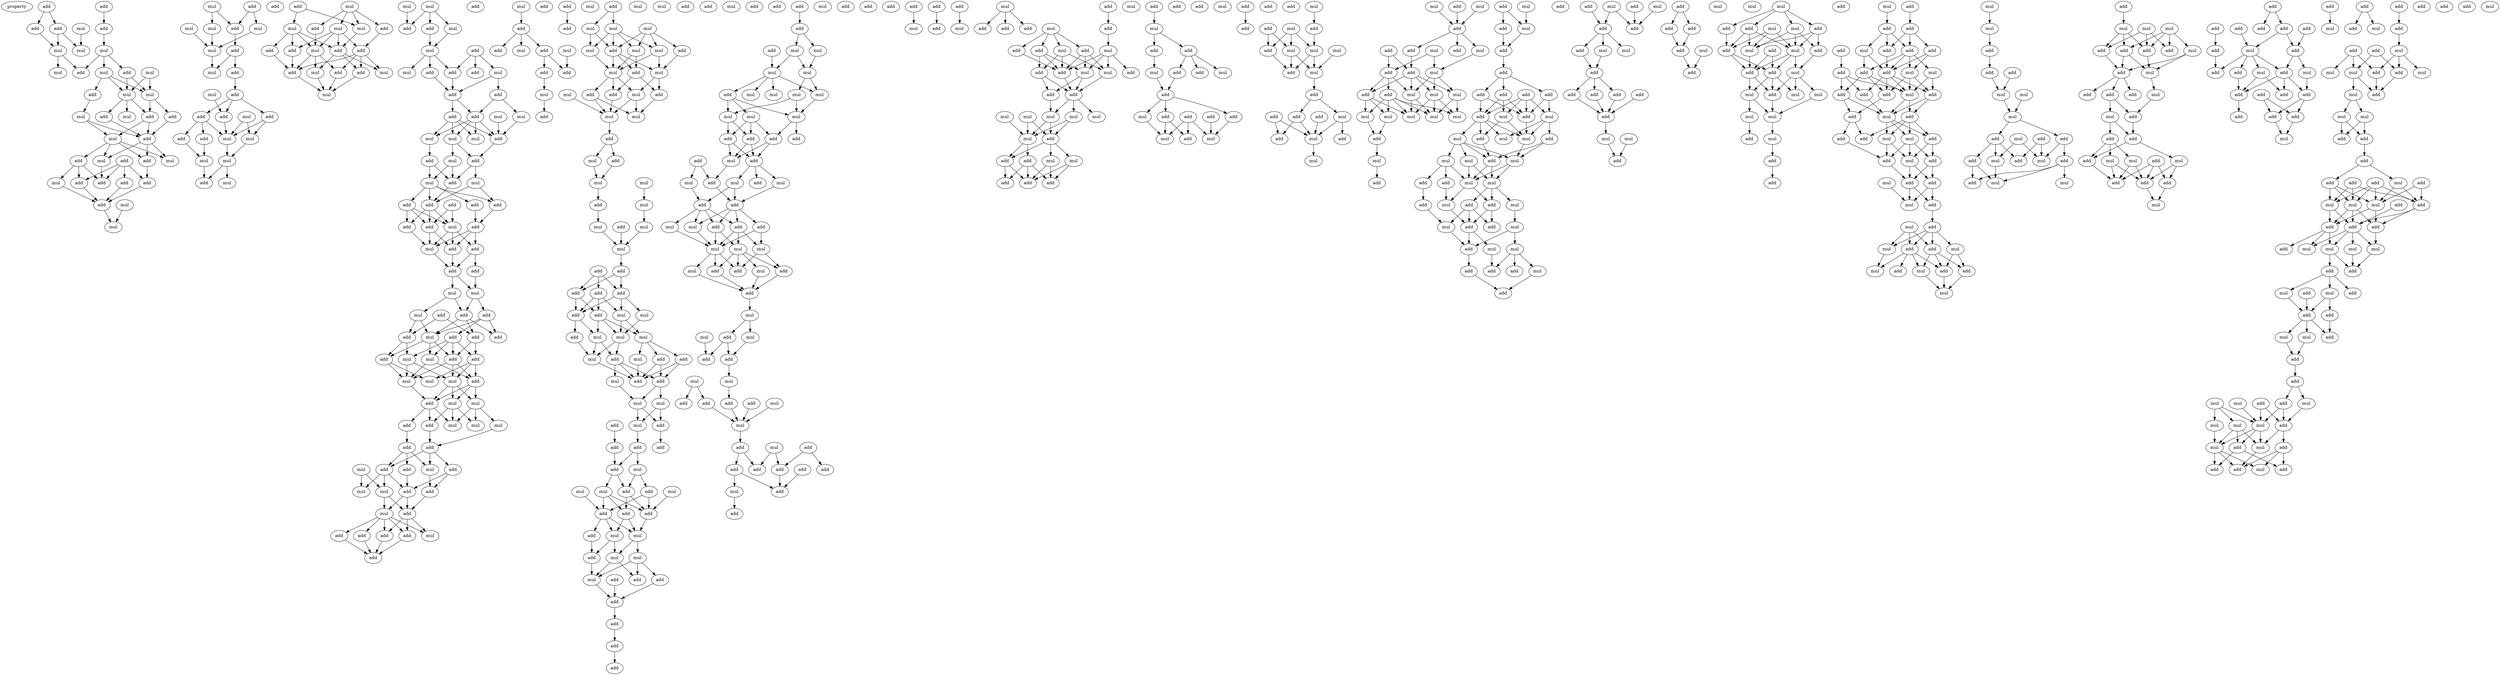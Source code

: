 digraph {
    node [fontcolor=black]
    property [mul=2,lf=1.0]
    0 [ label = add ];
    1 [ label = add ];
    2 [ label = add ];
    3 [ label = add ];
    4 [ label = add ];
    5 [ label = mul ];
    6 [ label = mul ];
    7 [ label = mul ];
    8 [ label = mul ];
    9 [ label = mul ];
    10 [ label = add ];
    11 [ label = mul ];
    12 [ label = add ];
    13 [ label = mul ];
    14 [ label = mul ];
    15 [ label = mul ];
    16 [ label = add ];
    17 [ label = add ];
    18 [ label = add ];
    19 [ label = mul ];
    20 [ label = add ];
    21 [ label = mul ];
    22 [ label = add ];
    23 [ label = mul ];
    24 [ label = mul ];
    25 [ label = add ];
    26 [ label = add ];
    27 [ label = mul ];
    28 [ label = add ];
    29 [ label = add ];
    30 [ label = add ];
    31 [ label = mul ];
    32 [ label = add ];
    33 [ label = add ];
    34 [ label = add ];
    35 [ label = mul ];
    36 [ label = mul ];
    37 [ label = mul ];
    38 [ label = add ];
    39 [ label = mul ];
    40 [ label = add ];
    41 [ label = add ];
    42 [ label = mul ];
    43 [ label = mul ];
    44 [ label = mul ];
    45 [ label = add ];
    46 [ label = mul ];
    47 [ label = add ];
    48 [ label = mul ];
    49 [ label = add ];
    50 [ label = add ];
    51 [ label = add ];
    52 [ label = add ];
    53 [ label = mul ];
    54 [ label = mul ];
    55 [ label = add ];
    56 [ label = add ];
    57 [ label = mul ];
    58 [ label = mul ];
    59 [ label = mul ];
    60 [ label = mul ];
    61 [ label = add ];
    62 [ label = mul ];
    63 [ label = add ];
    64 [ label = add ];
    65 [ label = add ];
    66 [ label = mul ];
    67 [ label = mul ];
    68 [ label = mul ];
    69 [ label = add ];
    70 [ label = add ];
    71 [ label = add ];
    72 [ label = mul ];
    73 [ label = add ];
    74 [ label = add ];
    75 [ label = add ];
    76 [ label = add ];
    77 [ label = mul ];
    78 [ label = mul ];
    79 [ label = mul ];
    80 [ label = mul ];
    81 [ label = mul ];
    82 [ label = mul ];
    83 [ label = add ];
    84 [ label = add ];
    85 [ label = mul ];
    86 [ label = add ];
    87 [ label = add ];
    88 [ label = mul ];
    89 [ label = mul ];
    90 [ label = add ];
    91 [ label = add ];
    92 [ label = add ];
    93 [ label = add ];
    94 [ label = add ];
    95 [ label = mul ];
    96 [ label = mul ];
    97 [ label = add ];
    98 [ label = mul ];
    99 [ label = mul ];
    100 [ label = add ];
    101 [ label = mul ];
    102 [ label = add ];
    103 [ label = mul ];
    104 [ label = add ];
    105 [ label = mul ];
    106 [ label = mul ];
    107 [ label = add ];
    108 [ label = add ];
    109 [ label = add ];
    110 [ label = add ];
    111 [ label = add ];
    112 [ label = add ];
    113 [ label = add ];
    114 [ label = mul ];
    115 [ label = add ];
    116 [ label = add ];
    117 [ label = add ];
    118 [ label = add ];
    119 [ label = mul ];
    120 [ label = add ];
    121 [ label = add ];
    122 [ label = mul ];
    123 [ label = mul ];
    124 [ label = add ];
    125 [ label = add ];
    126 [ label = mul ];
    127 [ label = add ];
    128 [ label = mul ];
    129 [ label = add ];
    130 [ label = add ];
    131 [ label = add ];
    132 [ label = add ];
    133 [ label = mul ];
    134 [ label = add ];
    135 [ label = add ];
    136 [ label = mul ];
    137 [ label = add ];
    138 [ label = mul ];
    139 [ label = mul ];
    140 [ label = mul ];
    141 [ label = add ];
    142 [ label = mul ];
    143 [ label = add ];
    144 [ label = mul ];
    145 [ label = add ];
    146 [ label = mul ];
    147 [ label = mul ];
    148 [ label = add ];
    149 [ label = mul ];
    150 [ label = add ];
    151 [ label = add ];
    152 [ label = mul ];
    153 [ label = add ];
    154 [ label = add ];
    155 [ label = add ];
    156 [ label = mul ];
    157 [ label = add ];
    158 [ label = mul ];
    159 [ label = mul ];
    160 [ label = add ];
    161 [ label = add ];
    162 [ label = mul ];
    163 [ label = add ];
    164 [ label = mul ];
    165 [ label = add ];
    166 [ label = add ];
    167 [ label = add ];
    168 [ label = add ];
    169 [ label = add ];
    170 [ label = mul ];
    171 [ label = add ];
    172 [ label = add ];
    173 [ label = add ];
    174 [ label = mul ];
    175 [ label = mul ];
    176 [ label = add ];
    177 [ label = add ];
    178 [ label = add ];
    179 [ label = mul ];
    180 [ label = add ];
    181 [ label = mul ];
    182 [ label = add ];
    183 [ label = add ];
    184 [ label = add ];
    185 [ label = mul ];
    186 [ label = mul ];
    187 [ label = mul ];
    188 [ label = mul ];
    189 [ label = add ];
    190 [ label = mul ];
    191 [ label = mul ];
    192 [ label = add ];
    193 [ label = add ];
    194 [ label = mul ];
    195 [ label = mul ];
    196 [ label = add ];
    197 [ label = mul ];
    198 [ label = add ];
    199 [ label = add ];
    200 [ label = mul ];
    201 [ label = mul ];
    202 [ label = mul ];
    203 [ label = add ];
    204 [ label = mul ];
    205 [ label = mul ];
    206 [ label = add ];
    207 [ label = mul ];
    208 [ label = mul ];
    209 [ label = mul ];
    210 [ label = add ];
    211 [ label = mul ];
    212 [ label = mul ];
    213 [ label = add ];
    214 [ label = add ];
    215 [ label = mul ];
    216 [ label = mul ];
    217 [ label = add ];
    218 [ label = add ];
    219 [ label = add ];
    220 [ label = add ];
    221 [ label = add ];
    222 [ label = mul ];
    223 [ label = add ];
    224 [ label = mul ];
    225 [ label = add ];
    226 [ label = mul ];
    227 [ label = mul ];
    228 [ label = add ];
    229 [ label = mul ];
    230 [ label = mul ];
    231 [ label = add ];
    232 [ label = add ];
    233 [ label = mul ];
    234 [ label = add ];
    235 [ label = mul ];
    236 [ label = add ];
    237 [ label = add ];
    238 [ label = add ];
    239 [ label = mul ];
    240 [ label = mul ];
    241 [ label = add ];
    242 [ label = mul ];
    243 [ label = add ];
    244 [ label = add ];
    245 [ label = add ];
    246 [ label = add ];
    247 [ label = add ];
    248 [ label = mul ];
    249 [ label = add ];
    250 [ label = mul ];
    251 [ label = add ];
    252 [ label = mul ];
    253 [ label = mul ];
    254 [ label = add ];
    255 [ label = add ];
    256 [ label = add ];
    257 [ label = add ];
    258 [ label = mul ];
    259 [ label = mul ];
    260 [ label = mul ];
    261 [ label = mul ];
    262 [ label = mul ];
    263 [ label = add ];
    264 [ label = add ];
    265 [ label = add ];
    266 [ label = add ];
    267 [ label = add ];
    268 [ label = mul ];
    269 [ label = add ];
    270 [ label = add ];
    271 [ label = add ];
    272 [ label = add ];
    273 [ label = add ];
    274 [ label = add ];
    275 [ label = mul ];
    276 [ label = add ];
    277 [ label = add ];
    278 [ label = add ];
    279 [ label = mul ];
    280 [ label = mul ];
    281 [ label = add ];
    282 [ label = mul ];
    283 [ label = mul ];
    284 [ label = mul ];
    285 [ label = mul ];
    286 [ label = add ];
    287 [ label = mul ];
    288 [ label = mul ];
    289 [ label = mul ];
    290 [ label = mul ];
    291 [ label = mul ];
    292 [ label = add ];
    293 [ label = add ];
    294 [ label = add ];
    295 [ label = add ];
    296 [ label = mul ];
    297 [ label = add ];
    298 [ label = add ];
    299 [ label = mul ];
    300 [ label = add ];
    301 [ label = add ];
    302 [ label = mul ];
    303 [ label = mul ];
    304 [ label = add ];
    305 [ label = add ];
    306 [ label = add ];
    307 [ label = mul ];
    308 [ label = add ];
    309 [ label = mul ];
    310 [ label = add ];
    311 [ label = mul ];
    312 [ label = mul ];
    313 [ label = mul ];
    314 [ label = add ];
    315 [ label = mul ];
    316 [ label = add ];
    317 [ label = add ];
    318 [ label = mul ];
    319 [ label = add ];
    320 [ label = mul ];
    321 [ label = add ];
    322 [ label = mul ];
    323 [ label = add ];
    324 [ label = mul ];
    325 [ label = add ];
    326 [ label = add ];
    327 [ label = mul ];
    328 [ label = mul ];
    329 [ label = add ];
    330 [ label = add ];
    331 [ label = add ];
    332 [ label = add ];
    333 [ label = mul ];
    334 [ label = mul ];
    335 [ label = add ];
    336 [ label = add ];
    337 [ label = mul ];
    338 [ label = add ];
    339 [ label = add ];
    340 [ label = add ];
    341 [ label = add ];
    342 [ label = add ];
    343 [ label = mul ];
    344 [ label = add ];
    345 [ label = add ];
    346 [ label = add ];
    347 [ label = mul ];
    348 [ label = add ];
    349 [ label = add ];
    350 [ label = add ];
    351 [ label = mul ];
    352 [ label = add ];
    353 [ label = add ];
    354 [ label = mul ];
    355 [ label = add ];
    356 [ label = add ];
    357 [ label = add ];
    358 [ label = mul ];
    359 [ label = mul ];
    360 [ label = add ];
    361 [ label = add ];
    362 [ label = mul ];
    363 [ label = add ];
    364 [ label = mul ];
    365 [ label = mul ];
    366 [ label = add ];
    367 [ label = add ];
    368 [ label = add ];
    369 [ label = add ];
    370 [ label = add ];
    371 [ label = mul ];
    372 [ label = mul ];
    373 [ label = mul ];
    374 [ label = mul ];
    375 [ label = mul ];
    376 [ label = mul ];
    377 [ label = add ];
    378 [ label = mul ];
    379 [ label = mul ];
    380 [ label = add ];
    381 [ label = mul ];
    382 [ label = add ];
    383 [ label = add ];
    384 [ label = add ];
    385 [ label = add ];
    386 [ label = add ];
    387 [ label = mul ];
    388 [ label = add ];
    389 [ label = add ];
    390 [ label = add ];
    391 [ label = add ];
    392 [ label = mul ];
    393 [ label = mul ];
    394 [ label = add ];
    395 [ label = add ];
    396 [ label = mul ];
    397 [ label = add ];
    398 [ label = add ];
    399 [ label = add ];
    400 [ label = add ];
    401 [ label = mul ];
    402 [ label = mul ];
    403 [ label = add ];
    404 [ label = add ];
    405 [ label = mul ];
    406 [ label = add ];
    407 [ label = add ];
    408 [ label = add ];
    409 [ label = add ];
    410 [ label = mul ];
    411 [ label = mul ];
    412 [ label = add ];
    413 [ label = add ];
    414 [ label = add ];
    415 [ label = mul ];
    416 [ label = mul ];
    417 [ label = mul ];
    418 [ label = add ];
    419 [ label = mul ];
    420 [ label = add ];
    421 [ label = add ];
    422 [ label = add ];
    423 [ label = mul ];
    424 [ label = add ];
    425 [ label = add ];
    426 [ label = add ];
    427 [ label = mul ];
    428 [ label = mul ];
    429 [ label = mul ];
    430 [ label = add ];
    431 [ label = mul ];
    432 [ label = add ];
    433 [ label = mul ];
    434 [ label = add ];
    435 [ label = mul ];
    436 [ label = add ];
    437 [ label = add ];
    438 [ label = mul ];
    439 [ label = add ];
    440 [ label = add ];
    441 [ label = mul ];
    442 [ label = add ];
    443 [ label = mul ];
    444 [ label = add ];
    445 [ label = mul ];
    446 [ label = mul ];
    447 [ label = mul ];
    448 [ label = mul ];
    449 [ label = mul ];
    450 [ label = mul ];
    451 [ label = add ];
    452 [ label = mul ];
    453 [ label = add ];
    454 [ label = mul ];
    455 [ label = add ];
    456 [ label = add ];
    457 [ label = add ];
    458 [ label = mul ];
    459 [ label = add ];
    460 [ label = add ];
    461 [ label = add ];
    462 [ label = add ];
    463 [ label = add ];
    464 [ label = add ];
    465 [ label = mul ];
    466 [ label = add ];
    467 [ label = add ];
    468 [ label = mul ];
    469 [ label = add ];
    470 [ label = add ];
    471 [ label = mul ];
    472 [ label = mul ];
    473 [ label = mul ];
    474 [ label = mul ];
    475 [ label = mul ];
    476 [ label = add ];
    477 [ label = mul ];
    478 [ label = mul ];
    479 [ label = add ];
    480 [ label = mul ];
    481 [ label = add ];
    482 [ label = add ];
    483 [ label = mul ];
    484 [ label = add ];
    485 [ label = add ];
    486 [ label = mul ];
    487 [ label = add ];
    488 [ label = add ];
    489 [ label = mul ];
    490 [ label = mul ];
    491 [ label = mul ];
    492 [ label = add ];
    493 [ label = mul ];
    494 [ label = add ];
    495 [ label = add ];
    496 [ label = mul ];
    497 [ label = add ];
    498 [ label = add ];
    499 [ label = add ];
    500 [ label = mul ];
    501 [ label = add ];
    502 [ label = mul ];
    503 [ label = add ];
    504 [ label = add ];
    505 [ label = add ];
    506 [ label = mul ];
    507 [ label = mul ];
    508 [ label = add ];
    509 [ label = add ];
    510 [ label = add ];
    511 [ label = add ];
    512 [ label = add ];
    513 [ label = add ];
    514 [ label = add ];
    515 [ label = mul ];
    516 [ label = mul ];
    517 [ label = mul ];
    518 [ label = add ];
    519 [ label = add ];
    520 [ label = add ];
    521 [ label = mul ];
    522 [ label = add ];
    523 [ label = mul ];
    524 [ label = add ];
    525 [ label = mul ];
    526 [ label = add ];
    527 [ label = mul ];
    528 [ label = mul ];
    529 [ label = add ];
    530 [ label = add ];
    531 [ label = mul ];
    532 [ label = add ];
    533 [ label = mul ];
    534 [ label = add ];
    535 [ label = add ];
    536 [ label = add ];
    537 [ label = add ];
    538 [ label = mul ];
    539 [ label = mul ];
    540 [ label = mul ];
    541 [ label = add ];
    542 [ label = mul ];
    543 [ label = mul ];
    544 [ label = mul ];
    545 [ label = add ];
    546 [ label = mul ];
    547 [ label = add ];
    548 [ label = add ];
    549 [ label = add ];
    550 [ label = mul ];
    551 [ label = add ];
    552 [ label = add ];
    553 [ label = add ];
    554 [ label = add ];
    555 [ label = add ];
    556 [ label = mul ];
    557 [ label = add ];
    558 [ label = add ];
    559 [ label = add ];
    560 [ label = add ];
    561 [ label = mul ];
    562 [ label = mul ];
    563 [ label = add ];
    564 [ label = mul ];
    565 [ label = add ];
    566 [ label = add ];
    567 [ label = add ];
    568 [ label = add ];
    569 [ label = add ];
    570 [ label = mul ];
    571 [ label = add ];
    572 [ label = add ];
    573 [ label = mul ];
    574 [ label = add ];
    575 [ label = add ];
    576 [ label = mul ];
    577 [ label = mul ];
    578 [ label = add ];
    579 [ label = add ];
    580 [ label = add ];
    581 [ label = add ];
    582 [ label = mul ];
    583 [ label = mul ];
    584 [ label = add ];
    585 [ label = add ];
    586 [ label = mul ];
    587 [ label = add ];
    588 [ label = add ];
    589 [ label = mul ];
    590 [ label = mul ];
    591 [ label = add ];
    592 [ label = add ];
    593 [ label = mul ];
    594 [ label = mul ];
    595 [ label = add ];
    596 [ label = mul ];
    597 [ label = mul ];
    598 [ label = mul ];
    599 [ label = add ];
    600 [ label = add ];
    601 [ label = add ];
    602 [ label = mul ];
    603 [ label = mul ];
    604 [ label = mul ];
    605 [ label = mul ];
    606 [ label = add ];
    607 [ label = add ];
    608 [ label = add ];
    609 [ label = add ];
    610 [ label = add ];
    611 [ label = mul ];
    612 [ label = add ];
    613 [ label = mul ];
    614 [ label = add ];
    615 [ label = mul ];
    616 [ label = mul ];
    617 [ label = add ];
    618 [ label = mul ];
    619 [ label = mul ];
    620 [ label = mul ];
    621 [ label = add ];
    622 [ label = add ];
    623 [ label = add ];
    624 [ label = add ];
    625 [ label = mul ];
    626 [ label = add ];
    627 [ label = mul ];
    628 [ label = add ];
    629 [ label = mul ];
    630 [ label = add ];
    631 [ label = add ];
    632 [ label = add ];
    633 [ label = mul ];
    634 [ label = add ];
    635 [ label = add ];
    636 [ label = add ];
    637 [ label = mul ];
    638 [ label = add ];
    639 [ label = mul ];
    640 [ label = mul ];
    641 [ label = add ];
    642 [ label = add ];
    643 [ label = add ];
    644 [ label = mul ];
    645 [ label = add ];
    646 [ label = add ];
    647 [ label = add ];
    648 [ label = add ];
    649 [ label = add ];
    650 [ label = add ];
    651 [ label = add ];
    652 [ label = mul ];
    653 [ label = add ];
    654 [ label = mul ];
    655 [ label = add ];
    656 [ label = add ];
    657 [ label = mul ];
    658 [ label = add ];
    659 [ label = add ];
    660 [ label = add ];
    661 [ label = add ];
    662 [ label = add ];
    663 [ label = add ];
    664 [ label = add ];
    665 [ label = add ];
    666 [ label = add ];
    667 [ label = mul ];
    668 [ label = mul ];
    669 [ label = add ];
    670 [ label = add ];
    671 [ label = add ];
    672 [ label = mul ];
    673 [ label = add ];
    674 [ label = add ];
    675 [ label = add ];
    676 [ label = mul ];
    677 [ label = add ];
    678 [ label = mul ];
    679 [ label = add ];
    680 [ label = add ];
    681 [ label = mul ];
    682 [ label = mul ];
    683 [ label = add ];
    684 [ label = mul ];
    685 [ label = mul ];
    686 [ label = mul ];
    687 [ label = add ];
    688 [ label = add ];
    689 [ label = add ];
    690 [ label = add ];
    691 [ label = mul ];
    692 [ label = add ];
    693 [ label = add ];
    694 [ label = add ];
    695 [ label = add ];
    696 [ label = mul ];
    697 [ label = mul ];
    698 [ label = add ];
    699 [ label = mul ];
    700 [ label = add ];
    701 [ label = add ];
    702 [ label = add ];
    703 [ label = add ];
    704 [ label = mul ];
    705 [ label = mul ];
    706 [ label = add ];
    707 [ label = mul ];
    708 [ label = mul ];
    709 [ label = add ];
    710 [ label = add ];
    711 [ label = mul ];
    712 [ label = add ];
    713 [ label = add ];
    714 [ label = mul ];
    715 [ label = add ];
    716 [ label = add ];
    717 [ label = add ];
    718 [ label = mul ];
    719 [ label = add ];
    720 [ label = mul ];
    721 [ label = add ];
    722 [ label = add ];
    723 [ label = mul ];
    724 [ label = add ];
    725 [ label = mul ];
    726 [ label = mul ];
    727 [ label = add ];
    728 [ label = mul ];
    729 [ label = mul ];
    730 [ label = mul ];
    731 [ label = add ];
    732 [ label = mul ];
    733 [ label = mul ];
    734 [ label = add ];
    735 [ label = add ];
    736 [ label = mul ];
    737 [ label = add ];
    738 [ label = add ];
    739 [ label = add ];
    740 [ label = mul ];
    0 -> 2 [ name = 0 ];
    0 -> 4 [ name = 1 ];
    1 -> 3 [ name = 2 ];
    2 -> 6 [ name = 3 ];
    2 -> 8 [ name = 4 ];
    3 -> 7 [ name = 5 ];
    4 -> 6 [ name = 6 ];
    5 -> 8 [ name = 7 ];
    6 -> 12 [ name = 8 ];
    6 -> 13 [ name = 9 ];
    7 -> 9 [ name = 10 ];
    7 -> 10 [ name = 11 ];
    7 -> 12 [ name = 12 ];
    9 -> 14 [ name = 13 ];
    9 -> 15 [ name = 14 ];
    9 -> 16 [ name = 15 ];
    10 -> 14 [ name = 16 ];
    10 -> 15 [ name = 17 ];
    11 -> 14 [ name = 18 ];
    11 -> 15 [ name = 19 ];
    14 -> 17 [ name = 20 ];
    14 -> 18 [ name = 21 ];
    14 -> 21 [ name = 22 ];
    15 -> 17 [ name = 23 ];
    15 -> 20 [ name = 24 ];
    16 -> 19 [ name = 25 ];
    17 -> 22 [ name = 26 ];
    17 -> 23 [ name = 27 ];
    18 -> 22 [ name = 28 ];
    19 -> 22 [ name = 29 ];
    19 -> 23 [ name = 30 ];
    20 -> 22 [ name = 31 ];
    22 -> 24 [ name = 32 ];
    22 -> 27 [ name = 33 ];
    22 -> 28 [ name = 34 ];
    23 -> 24 [ name = 35 ];
    23 -> 26 [ name = 36 ];
    23 -> 27 [ name = 37 ];
    23 -> 28 [ name = 38 ];
    24 -> 33 [ name = 39 ];
    25 -> 29 [ name = 40 ];
    25 -> 30 [ name = 41 ];
    25 -> 32 [ name = 42 ];
    25 -> 33 [ name = 43 ];
    26 -> 29 [ name = 44 ];
    26 -> 31 [ name = 45 ];
    26 -> 33 [ name = 46 ];
    28 -> 32 [ name = 47 ];
    29 -> 34 [ name = 48 ];
    30 -> 34 [ name = 49 ];
    31 -> 34 [ name = 50 ];
    32 -> 34 [ name = 51 ];
    34 -> 36 [ name = 52 ];
    35 -> 36 [ name = 53 ];
    37 -> 39 [ name = 54 ];
    37 -> 41 [ name = 55 ];
    38 -> 41 [ name = 56 ];
    38 -> 43 [ name = 57 ];
    39 -> 44 [ name = 58 ];
    41 -> 45 [ name = 59 ];
    42 -> 44 [ name = 60 ];
    43 -> 44 [ name = 61 ];
    44 -> 46 [ name = 62 ];
    45 -> 46 [ name = 63 ];
    45 -> 47 [ name = 64 ];
    47 -> 49 [ name = 65 ];
    48 -> 50 [ name = 66 ];
    49 -> 50 [ name = 67 ];
    49 -> 51 [ name = 68 ];
    49 -> 52 [ name = 69 ];
    50 -> 54 [ name = 70 ];
    51 -> 54 [ name = 71 ];
    51 -> 55 [ name = 72 ];
    51 -> 56 [ name = 73 ];
    52 -> 54 [ name = 74 ];
    52 -> 57 [ name = 75 ];
    53 -> 54 [ name = 76 ];
    53 -> 57 [ name = 77 ];
    54 -> 58 [ name = 78 ];
    55 -> 59 [ name = 79 ];
    56 -> 59 [ name = 80 ];
    57 -> 58 [ name = 81 ];
    58 -> 60 [ name = 82 ];
    58 -> 61 [ name = 83 ];
    59 -> 61 [ name = 84 ];
    62 -> 64 [ name = 85 ];
    62 -> 65 [ name = 86 ];
    62 -> 67 [ name = 87 ];
    62 -> 68 [ name = 88 ];
    63 -> 66 [ name = 89 ];
    63 -> 67 [ name = 90 ];
    64 -> 70 [ name = 91 ];
    65 -> 72 [ name = 92 ];
    66 -> 69 [ name = 93 ];
    66 -> 71 [ name = 94 ];
    66 -> 72 [ name = 95 ];
    66 -> 73 [ name = 96 ];
    67 -> 71 [ name = 97 ];
    68 -> 70 [ name = 98 ];
    68 -> 71 [ name = 99 ];
    68 -> 72 [ name = 100 ];
    68 -> 73 [ name = 101 ];
    69 -> 74 [ name = 102 ];
    70 -> 74 [ name = 103 ];
    70 -> 75 [ name = 104 ];
    70 -> 76 [ name = 105 ];
    70 -> 77 [ name = 106 ];
    71 -> 75 [ name = 107 ];
    71 -> 77 [ name = 108 ];
    71 -> 78 [ name = 109 ];
    72 -> 74 [ name = 110 ];
    72 -> 76 [ name = 111 ];
    72 -> 78 [ name = 112 ];
    73 -> 74 [ name = 113 ];
    74 -> 79 [ name = 114 ];
    75 -> 79 [ name = 115 ];
    76 -> 79 [ name = 116 ];
    78 -> 79 [ name = 117 ];
    80 -> 84 [ name = 118 ];
    81 -> 82 [ name = 119 ];
    81 -> 83 [ name = 120 ];
    81 -> 84 [ name = 121 ];
    82 -> 85 [ name = 122 ];
    83 -> 85 [ name = 123 ];
    85 -> 87 [ name = 124 ];
    85 -> 88 [ name = 125 ];
    85 -> 90 [ name = 126 ];
    86 -> 89 [ name = 127 ];
    86 -> 90 [ name = 128 ];
    86 -> 91 [ name = 129 ];
    87 -> 92 [ name = 130 ];
    89 -> 92 [ name = 131 ];
    89 -> 93 [ name = 132 ];
    90 -> 92 [ name = 133 ];
    92 -> 94 [ name = 134 ];
    92 -> 97 [ name = 135 ];
    93 -> 95 [ name = 136 ];
    93 -> 97 [ name = 137 ];
    94 -> 98 [ name = 138 ];
    94 -> 99 [ name = 139 ];
    94 -> 100 [ name = 140 ];
    94 -> 101 [ name = 141 ];
    95 -> 100 [ name = 142 ];
    96 -> 100 [ name = 143 ];
    97 -> 98 [ name = 144 ];
    97 -> 99 [ name = 145 ];
    97 -> 100 [ name = 146 ];
    97 -> 101 [ name = 147 ];
    99 -> 102 [ name = 148 ];
    100 -> 104 [ name = 149 ];
    101 -> 103 [ name = 150 ];
    101 -> 104 [ name = 151 ];
    102 -> 106 [ name = 152 ];
    102 -> 107 [ name = 153 ];
    103 -> 106 [ name = 154 ];
    103 -> 107 [ name = 155 ];
    104 -> 105 [ name = 156 ];
    104 -> 107 [ name = 157 ];
    105 -> 109 [ name = 158 ];
    105 -> 111 [ name = 159 ];
    106 -> 109 [ name = 160 ];
    106 -> 110 [ name = 161 ];
    106 -> 111 [ name = 162 ];
    106 -> 112 [ name = 163 ];
    107 -> 109 [ name = 164 ];
    108 -> 114 [ name = 165 ];
    108 -> 116 [ name = 166 ];
    109 -> 114 [ name = 167 ];
    109 -> 115 [ name = 168 ];
    109 -> 116 [ name = 169 ];
    110 -> 114 [ name = 170 ];
    110 -> 115 [ name = 171 ];
    110 -> 116 [ name = 172 ];
    111 -> 113 [ name = 173 ];
    112 -> 113 [ name = 174 ];
    113 -> 117 [ name = 175 ];
    113 -> 118 [ name = 176 ];
    113 -> 119 [ name = 177 ];
    114 -> 117 [ name = 178 ];
    114 -> 118 [ name = 179 ];
    114 -> 119 [ name = 180 ];
    115 -> 119 [ name = 181 ];
    116 -> 117 [ name = 182 ];
    116 -> 119 [ name = 183 ];
    117 -> 120 [ name = 184 ];
    118 -> 120 [ name = 185 ];
    118 -> 121 [ name = 186 ];
    119 -> 120 [ name = 187 ];
    120 -> 122 [ name = 188 ];
    120 -> 123 [ name = 189 ];
    121 -> 123 [ name = 190 ];
    122 -> 126 [ name = 191 ];
    122 -> 127 [ name = 192 ];
    123 -> 125 [ name = 193 ];
    123 -> 127 [ name = 194 ];
    124 -> 129 [ name = 195 ];
    124 -> 131 [ name = 196 ];
    125 -> 128 [ name = 197 ];
    125 -> 130 [ name = 198 ];
    125 -> 132 [ name = 199 ];
    126 -> 128 [ name = 200 ];
    126 -> 129 [ name = 201 ];
    127 -> 128 [ name = 202 ];
    127 -> 130 [ name = 203 ];
    127 -> 131 [ name = 204 ];
    128 -> 135 [ name = 205 ];
    128 -> 136 [ name = 206 ];
    128 -> 137 [ name = 207 ];
    129 -> 133 [ name = 208 ];
    129 -> 135 [ name = 209 ];
    131 -> 134 [ name = 210 ];
    131 -> 137 [ name = 211 ];
    132 -> 133 [ name = 212 ];
    132 -> 134 [ name = 213 ];
    132 -> 136 [ name = 214 ];
    132 -> 137 [ name = 215 ];
    133 -> 138 [ name = 216 ];
    133 -> 140 [ name = 217 ];
    134 -> 138 [ name = 218 ];
    134 -> 139 [ name = 219 ];
    134 -> 141 [ name = 220 ];
    135 -> 139 [ name = 221 ];
    135 -> 140 [ name = 222 ];
    136 -> 140 [ name = 223 ];
    136 -> 141 [ name = 224 ];
    137 -> 138 [ name = 225 ];
    137 -> 140 [ name = 226 ];
    137 -> 141 [ name = 227 ];
    138 -> 142 [ name = 228 ];
    138 -> 143 [ name = 229 ];
    138 -> 144 [ name = 230 ];
    140 -> 143 [ name = 231 ];
    141 -> 142 [ name = 232 ];
    141 -> 143 [ name = 233 ];
    141 -> 144 [ name = 234 ];
    142 -> 146 [ name = 235 ];
    142 -> 147 [ name = 236 ];
    142 -> 149 [ name = 237 ];
    143 -> 145 [ name = 238 ];
    143 -> 148 [ name = 239 ];
    143 -> 149 [ name = 240 ];
    144 -> 145 [ name = 241 ];
    144 -> 147 [ name = 242 ];
    144 -> 149 [ name = 243 ];
    145 -> 151 [ name = 244 ];
    146 -> 151 [ name = 245 ];
    148 -> 150 [ name = 246 ];
    150 -> 153 [ name = 247 ];
    150 -> 155 [ name = 248 ];
    150 -> 156 [ name = 249 ];
    151 -> 154 [ name = 250 ];
    151 -> 155 [ name = 251 ];
    151 -> 156 [ name = 252 ];
    152 -> 158 [ name = 253 ];
    152 -> 159 [ name = 254 ];
    153 -> 160 [ name = 255 ];
    154 -> 157 [ name = 256 ];
    154 -> 160 [ name = 257 ];
    155 -> 158 [ name = 258 ];
    155 -> 159 [ name = 259 ];
    155 -> 160 [ name = 260 ];
    156 -> 157 [ name = 261 ];
    157 -> 161 [ name = 262 ];
    158 -> 161 [ name = 263 ];
    158 -> 162 [ name = 264 ];
    160 -> 161 [ name = 265 ];
    160 -> 162 [ name = 266 ];
    161 -> 163 [ name = 267 ];
    161 -> 164 [ name = 268 ];
    161 -> 166 [ name = 269 ];
    162 -> 163 [ name = 270 ];
    162 -> 164 [ name = 271 ];
    162 -> 165 [ name = 272 ];
    162 -> 166 [ name = 273 ];
    162 -> 167 [ name = 274 ];
    163 -> 168 [ name = 275 ];
    165 -> 168 [ name = 276 ];
    166 -> 168 [ name = 277 ];
    167 -> 168 [ name = 278 ];
    170 -> 172 [ name = 279 ];
    172 -> 173 [ name = 280 ];
    172 -> 174 [ name = 281 ];
    172 -> 176 [ name = 282 ];
    175 -> 178 [ name = 283 ];
    176 -> 177 [ name = 284 ];
    176 -> 178 [ name = 285 ];
    177 -> 179 [ name = 286 ];
    179 -> 182 [ name = 287 ];
    180 -> 183 [ name = 288 ];
    184 -> 185 [ name = 289 ];
    184 -> 187 [ name = 290 ];
    185 -> 189 [ name = 291 ];
    185 -> 191 [ name = 292 ];
    186 -> 188 [ name = 293 ];
    186 -> 189 [ name = 294 ];
    186 -> 190 [ name = 295 ];
    186 -> 192 [ name = 296 ];
    187 -> 188 [ name = 297 ];
    187 -> 189 [ name = 298 ];
    187 -> 190 [ name = 299 ];
    187 -> 191 [ name = 300 ];
    188 -> 193 [ name = 301 ];
    188 -> 194 [ name = 302 ];
    189 -> 193 [ name = 303 ];
    189 -> 194 [ name = 304 ];
    189 -> 195 [ name = 305 ];
    190 -> 194 [ name = 306 ];
    190 -> 195 [ name = 307 ];
    191 -> 194 [ name = 308 ];
    192 -> 195 [ name = 309 ];
    193 -> 196 [ name = 310 ];
    193 -> 198 [ name = 311 ];
    194 -> 196 [ name = 312 ];
    194 -> 197 [ name = 313 ];
    194 -> 199 [ name = 314 ];
    195 -> 197 [ name = 315 ];
    195 -> 198 [ name = 316 ];
    196 -> 201 [ name = 317 ];
    197 -> 201 [ name = 318 ];
    197 -> 202 [ name = 319 ];
    198 -> 202 [ name = 320 ];
    199 -> 201 [ name = 321 ];
    199 -> 202 [ name = 322 ];
    200 -> 201 [ name = 323 ];
    201 -> 203 [ name = 324 ];
    203 -> 205 [ name = 325 ];
    203 -> 206 [ name = 326 ];
    205 -> 208 [ name = 327 ];
    206 -> 208 [ name = 328 ];
    208 -> 210 [ name = 329 ];
    209 -> 211 [ name = 330 ];
    210 -> 212 [ name = 331 ];
    211 -> 215 [ name = 332 ];
    212 -> 216 [ name = 333 ];
    214 -> 216 [ name = 334 ];
    215 -> 216 [ name = 335 ];
    216 -> 218 [ name = 336 ];
    217 -> 219 [ name = 337 ];
    217 -> 220 [ name = 338 ];
    217 -> 221 [ name = 339 ];
    218 -> 219 [ name = 340 ];
    218 -> 220 [ name = 341 ];
    219 -> 222 [ name = 342 ];
    219 -> 224 [ name = 343 ];
    219 -> 225 [ name = 344 ];
    220 -> 223 [ name = 345 ];
    220 -> 225 [ name = 346 ];
    221 -> 222 [ name = 347 ];
    221 -> 223 [ name = 348 ];
    221 -> 225 [ name = 349 ];
    222 -> 226 [ name = 350 ];
    222 -> 229 [ name = 351 ];
    223 -> 226 [ name = 352 ];
    223 -> 227 [ name = 353 ];
    223 -> 229 [ name = 354 ];
    224 -> 226 [ name = 355 ];
    225 -> 227 [ name = 356 ];
    225 -> 228 [ name = 357 ];
    226 -> 233 [ name = 358 ];
    226 -> 234 [ name = 359 ];
    227 -> 233 [ name = 360 ];
    227 -> 234 [ name = 361 ];
    228 -> 233 [ name = 362 ];
    229 -> 230 [ name = 363 ];
    229 -> 231 [ name = 364 ];
    229 -> 232 [ name = 365 ];
    230 -> 236 [ name = 366 ];
    231 -> 236 [ name = 367 ];
    231 -> 237 [ name = 368 ];
    232 -> 236 [ name = 369 ];
    232 -> 237 [ name = 370 ];
    233 -> 236 [ name = 371 ];
    234 -> 235 [ name = 372 ];
    234 -> 236 [ name = 373 ];
    234 -> 237 [ name = 374 ];
    235 -> 239 [ name = 375 ];
    237 -> 239 [ name = 376 ];
    237 -> 240 [ name = 377 ];
    239 -> 242 [ name = 378 ];
    239 -> 243 [ name = 379 ];
    240 -> 242 [ name = 380 ];
    240 -> 243 [ name = 381 ];
    241 -> 244 [ name = 382 ];
    242 -> 246 [ name = 383 ];
    243 -> 245 [ name = 384 ];
    244 -> 247 [ name = 385 ];
    246 -> 247 [ name = 386 ];
    246 -> 248 [ name = 387 ];
    247 -> 249 [ name = 388 ];
    247 -> 253 [ name = 389 ];
    248 -> 249 [ name = 390 ];
    248 -> 251 [ name = 391 ];
    249 -> 254 [ name = 392 ];
    249 -> 256 [ name = 393 ];
    250 -> 255 [ name = 394 ];
    251 -> 255 [ name = 395 ];
    251 -> 256 [ name = 396 ];
    252 -> 256 [ name = 397 ];
    253 -> 254 [ name = 398 ];
    253 -> 255 [ name = 399 ];
    253 -> 256 [ name = 400 ];
    254 -> 259 [ name = 401 ];
    254 -> 260 [ name = 402 ];
    255 -> 257 [ name = 403 ];
    255 -> 259 [ name = 404 ];
    255 -> 260 [ name = 405 ];
    256 -> 259 [ name = 406 ];
    257 -> 263 [ name = 407 ];
    259 -> 261 [ name = 408 ];
    259 -> 262 [ name = 409 ];
    260 -> 262 [ name = 410 ];
    260 -> 263 [ name = 411 ];
    261 -> 265 [ name = 412 ];
    261 -> 267 [ name = 413 ];
    261 -> 268 [ name = 414 ];
    262 -> 267 [ name = 415 ];
    262 -> 268 [ name = 416 ];
    263 -> 268 [ name = 417 ];
    264 -> 269 [ name = 418 ];
    265 -> 269 [ name = 419 ];
    268 -> 269 [ name = 420 ];
    269 -> 270 [ name = 421 ];
    270 -> 272 [ name = 422 ];
    272 -> 273 [ name = 423 ];
    274 -> 276 [ name = 424 ];
    276 -> 279 [ name = 425 ];
    276 -> 280 [ name = 426 ];
    279 -> 282 [ name = 427 ];
    279 -> 283 [ name = 428 ];
    280 -> 282 [ name = 429 ];
    281 -> 283 [ name = 430 ];
    282 -> 284 [ name = 431 ];
    282 -> 288 [ name = 432 ];
    283 -> 284 [ name = 433 ];
    283 -> 285 [ name = 434 ];
    283 -> 286 [ name = 435 ];
    283 -> 287 [ name = 436 ];
    284 -> 290 [ name = 437 ];
    286 -> 289 [ name = 438 ];
    286 -> 290 [ name = 439 ];
    286 -> 291 [ name = 440 ];
    288 -> 289 [ name = 441 ];
    288 -> 290 [ name = 442 ];
    289 -> 292 [ name = 443 ];
    289 -> 294 [ name = 444 ];
    290 -> 293 [ name = 445 ];
    290 -> 295 [ name = 446 ];
    291 -> 292 [ name = 447 ];
    291 -> 293 [ name = 448 ];
    291 -> 294 [ name = 449 ];
    292 -> 296 [ name = 450 ];
    292 -> 298 [ name = 451 ];
    293 -> 296 [ name = 452 ];
    293 -> 298 [ name = 453 ];
    294 -> 296 [ name = 454 ];
    294 -> 298 [ name = 455 ];
    296 -> 300 [ name = 456 ];
    297 -> 300 [ name = 457 ];
    297 -> 303 [ name = 458 ];
    298 -> 299 [ name = 459 ];
    298 -> 301 [ name = 460 ];
    298 -> 302 [ name = 461 ];
    299 -> 304 [ name = 462 ];
    299 -> 305 [ name = 463 ];
    300 -> 305 [ name = 464 ];
    302 -> 305 [ name = 465 ];
    303 -> 304 [ name = 466 ];
    304 -> 306 [ name = 467 ];
    304 -> 307 [ name = 468 ];
    304 -> 309 [ name = 469 ];
    304 -> 310 [ name = 470 ];
    305 -> 306 [ name = 471 ];
    305 -> 308 [ name = 472 ];
    305 -> 309 [ name = 473 ];
    305 -> 310 [ name = 474 ];
    306 -> 311 [ name = 475 ];
    306 -> 312 [ name = 476 ];
    306 -> 313 [ name = 477 ];
    307 -> 311 [ name = 478 ];
    308 -> 311 [ name = 479 ];
    308 -> 312 [ name = 480 ];
    309 -> 311 [ name = 481 ];
    310 -> 311 [ name = 482 ];
    310 -> 313 [ name = 483 ];
    311 -> 314 [ name = 484 ];
    311 -> 315 [ name = 485 ];
    311 -> 317 [ name = 486 ];
    312 -> 316 [ name = 487 ];
    312 -> 317 [ name = 488 ];
    313 -> 314 [ name = 489 ];
    313 -> 316 [ name = 490 ];
    313 -> 317 [ name = 491 ];
    313 -> 318 [ name = 492 ];
    314 -> 319 [ name = 493 ];
    315 -> 319 [ name = 494 ];
    316 -> 319 [ name = 495 ];
    318 -> 319 [ name = 496 ];
    319 -> 320 [ name = 497 ];
    320 -> 321 [ name = 498 ];
    320 -> 324 [ name = 499 ];
    321 -> 325 [ name = 500 ];
    321 -> 326 [ name = 501 ];
    322 -> 325 [ name = 502 ];
    324 -> 326 [ name = 503 ];
    326 -> 327 [ name = 504 ];
    327 -> 329 [ name = 505 ];
    328 -> 330 [ name = 506 ];
    328 -> 332 [ name = 507 ];
    329 -> 334 [ name = 508 ];
    330 -> 334 [ name = 509 ];
    331 -> 334 [ name = 510 ];
    333 -> 334 [ name = 511 ];
    334 -> 335 [ name = 512 ];
    335 -> 338 [ name = 513 ];
    335 -> 342 [ name = 514 ];
    336 -> 339 [ name = 515 ];
    336 -> 341 [ name = 516 ];
    337 -> 338 [ name = 517 ];
    337 -> 339 [ name = 518 ];
    339 -> 344 [ name = 519 ];
    340 -> 344 [ name = 520 ];
    342 -> 343 [ name = 521 ];
    342 -> 344 [ name = 522 ];
    343 -> 345 [ name = 523 ];
    346 -> 347 [ name = 524 ];
    348 -> 349 [ name = 525 ];
    350 -> 354 [ name = 526 ];
    351 -> 352 [ name = 527 ];
    351 -> 355 [ name = 528 ];
    351 -> 356 [ name = 529 ];
    353 -> 357 [ name = 530 ];
    357 -> 362 [ name = 531 ];
    358 -> 359 [ name = 532 ];
    358 -> 360 [ name = 533 ];
    358 -> 361 [ name = 534 ];
    358 -> 363 [ name = 535 ];
    359 -> 364 [ name = 536 ];
    359 -> 366 [ name = 537 ];
    359 -> 368 [ name = 538 ];
    360 -> 366 [ name = 539 ];
    361 -> 364 [ name = 540 ];
    361 -> 365 [ name = 541 ];
    361 -> 366 [ name = 542 ];
    362 -> 364 [ name = 543 ];
    362 -> 365 [ name = 544 ];
    362 -> 366 [ name = 545 ];
    362 -> 367 [ name = 546 ];
    363 -> 365 [ name = 547 ];
    363 -> 366 [ name = 548 ];
    363 -> 368 [ name = 549 ];
    364 -> 369 [ name = 550 ];
    365 -> 369 [ name = 551 ];
    365 -> 370 [ name = 552 ];
    366 -> 369 [ name = 553 ];
    368 -> 369 [ name = 554 ];
    368 -> 370 [ name = 555 ];
    369 -> 372 [ name = 556 ];
    369 -> 373 [ name = 557 ];
    369 -> 375 [ name = 558 ];
    370 -> 372 [ name = 559 ];
    371 -> 376 [ name = 560 ];
    372 -> 376 [ name = 561 ];
    372 -> 377 [ name = 562 ];
    373 -> 376 [ name = 563 ];
    373 -> 377 [ name = 564 ];
    374 -> 376 [ name = 565 ];
    374 -> 377 [ name = 566 ];
    376 -> 380 [ name = 567 ];
    376 -> 382 [ name = 568 ];
    377 -> 379 [ name = 569 ];
    377 -> 381 [ name = 570 ];
    377 -> 382 [ name = 571 ];
    379 -> 384 [ name = 572 ];
    379 -> 385 [ name = 573 ];
    380 -> 383 [ name = 574 ];
    380 -> 384 [ name = 575 ];
    380 -> 385 [ name = 576 ];
    381 -> 384 [ name = 577 ];
    381 -> 385 [ name = 578 ];
    382 -> 383 [ name = 579 ];
    382 -> 384 [ name = 580 ];
    386 -> 387 [ name = 581 ];
    387 -> 388 [ name = 582 ];
    387 -> 389 [ name = 583 ];
    388 -> 392 [ name = 584 ];
    389 -> 391 [ name = 585 ];
    389 -> 393 [ name = 586 ];
    389 -> 394 [ name = 587 ];
    392 -> 395 [ name = 588 ];
    394 -> 395 [ name = 589 ];
    395 -> 396 [ name = 590 ];
    395 -> 398 [ name = 591 ];
    395 -> 399 [ name = 592 ];
    396 -> 401 [ name = 593 ];
    397 -> 402 [ name = 594 ];
    398 -> 402 [ name = 595 ];
    399 -> 401 [ name = 596 ];
    399 -> 404 [ name = 597 ];
    400 -> 401 [ name = 598 ];
    400 -> 402 [ name = 599 ];
    400 -> 404 [ name = 600 ];
    406 -> 408 [ name = 601 ];
    410 -> 413 [ name = 602 ];
    411 -> 414 [ name = 603 ];
    411 -> 415 [ name = 604 ];
    411 -> 416 [ name = 605 ];
    412 -> 414 [ name = 606 ];
    412 -> 415 [ name = 607 ];
    413 -> 416 [ name = 608 ];
    414 -> 418 [ name = 609 ];
    415 -> 418 [ name = 610 ];
    415 -> 419 [ name = 611 ];
    416 -> 418 [ name = 612 ];
    416 -> 419 [ name = 613 ];
    417 -> 419 [ name = 614 ];
    419 -> 420 [ name = 615 ];
    420 -> 422 [ name = 616 ];
    420 -> 423 [ name = 617 ];
    421 -> 426 [ name = 618 ];
    421 -> 427 [ name = 619 ];
    422 -> 426 [ name = 620 ];
    422 -> 427 [ name = 621 ];
    423 -> 425 [ name = 622 ];
    423 -> 427 [ name = 623 ];
    424 -> 427 [ name = 624 ];
    427 -> 428 [ name = 625 ];
    429 -> 432 [ name = 626 ];
    430 -> 432 [ name = 627 ];
    431 -> 432 [ name = 628 ];
    432 -> 434 [ name = 629 ];
    432 -> 435 [ name = 630 ];
    432 -> 436 [ name = 631 ];
    433 -> 438 [ name = 632 ];
    433 -> 440 [ name = 633 ];
    435 -> 438 [ name = 634 ];
    436 -> 439 [ name = 635 ];
    437 -> 439 [ name = 636 ];
    437 -> 440 [ name = 637 ];
    438 -> 441 [ name = 638 ];
    438 -> 443 [ name = 639 ];
    438 -> 445 [ name = 640 ];
    439 -> 441 [ name = 641 ];
    439 -> 443 [ name = 642 ];
    439 -> 444 [ name = 643 ];
    439 -> 445 [ name = 644 ];
    440 -> 441 [ name = 645 ];
    440 -> 442 [ name = 646 ];
    440 -> 444 [ name = 647 ];
    441 -> 447 [ name = 648 ];
    441 -> 449 [ name = 649 ];
    442 -> 446 [ name = 650 ];
    442 -> 447 [ name = 651 ];
    442 -> 448 [ name = 652 ];
    442 -> 449 [ name = 653 ];
    442 -> 450 [ name = 654 ];
    443 -> 447 [ name = 655 ];
    443 -> 448 [ name = 656 ];
    443 -> 449 [ name = 657 ];
    444 -> 446 [ name = 658 ];
    444 -> 449 [ name = 659 ];
    444 -> 450 [ name = 660 ];
    445 -> 447 [ name = 661 ];
    445 -> 448 [ name = 662 ];
    446 -> 451 [ name = 663 ];
    450 -> 451 [ name = 664 ];
    451 -> 452 [ name = 665 ];
    452 -> 453 [ name = 666 ];
    454 -> 458 [ name = 667 ];
    455 -> 457 [ name = 668 ];
    455 -> 458 [ name = 669 ];
    457 -> 459 [ name = 670 ];
    458 -> 459 [ name = 671 ];
    459 -> 460 [ name = 672 ];
    460 -> 461 [ name = 673 ];
    460 -> 462 [ name = 674 ];
    460 -> 464 [ name = 675 ];
    461 -> 465 [ name = 676 ];
    461 -> 466 [ name = 677 ];
    462 -> 466 [ name = 678 ];
    462 -> 467 [ name = 679 ];
    462 -> 468 [ name = 680 ];
    463 -> 465 [ name = 681 ];
    463 -> 466 [ name = 682 ];
    463 -> 467 [ name = 683 ];
    463 -> 468 [ name = 684 ];
    464 -> 466 [ name = 685 ];
    464 -> 467 [ name = 686 ];
    465 -> 470 [ name = 687 ];
    465 -> 471 [ name = 688 ];
    465 -> 473 [ name = 689 ];
    466 -> 473 [ name = 690 ];
    467 -> 469 [ name = 691 ];
    467 -> 471 [ name = 692 ];
    467 -> 472 [ name = 693 ];
    467 -> 473 [ name = 694 ];
    468 -> 469 [ name = 695 ];
    468 -> 473 [ name = 696 ];
    469 -> 476 [ name = 697 ];
    470 -> 475 [ name = 698 ];
    470 -> 476 [ name = 699 ];
    472 -> 474 [ name = 700 ];
    472 -> 475 [ name = 701 ];
    472 -> 476 [ name = 702 ];
    472 -> 477 [ name = 703 ];
    473 -> 475 [ name = 704 ];
    474 -> 478 [ name = 705 ];
    474 -> 480 [ name = 706 ];
    475 -> 478 [ name = 707 ];
    475 -> 480 [ name = 708 ];
    476 -> 478 [ name = 709 ];
    476 -> 480 [ name = 710 ];
    477 -> 479 [ name = 711 ];
    477 -> 480 [ name = 712 ];
    477 -> 481 [ name = 713 ];
    478 -> 484 [ name = 714 ];
    478 -> 485 [ name = 715 ];
    478 -> 486 [ name = 716 ];
    479 -> 482 [ name = 717 ];
    480 -> 483 [ name = 718 ];
    480 -> 485 [ name = 719 ];
    481 -> 483 [ name = 720 ];
    482 -> 490 [ name = 721 ];
    483 -> 487 [ name = 722 ];
    484 -> 487 [ name = 723 ];
    484 -> 488 [ name = 724 ];
    484 -> 490 [ name = 725 ];
    485 -> 487 [ name = 726 ];
    485 -> 488 [ name = 727 ];
    486 -> 489 [ name = 728 ];
    487 -> 491 [ name = 729 ];
    487 -> 492 [ name = 730 ];
    489 -> 492 [ name = 731 ];
    489 -> 493 [ name = 732 ];
    490 -> 492 [ name = 733 ];
    491 -> 497 [ name = 734 ];
    492 -> 494 [ name = 735 ];
    493 -> 495 [ name = 736 ];
    493 -> 496 [ name = 737 ];
    493 -> 497 [ name = 738 ];
    494 -> 498 [ name = 739 ];
    496 -> 498 [ name = 740 ];
    499 -> 504 [ name = 741 ];
    500 -> 503 [ name = 742 ];
    500 -> 504 [ name = 743 ];
    501 -> 503 [ name = 744 ];
    502 -> 503 [ name = 745 ];
    504 -> 505 [ name = 746 ];
    504 -> 506 [ name = 747 ];
    504 -> 507 [ name = 748 ];
    505 -> 508 [ name = 749 ];
    506 -> 508 [ name = 750 ];
    508 -> 510 [ name = 751 ];
    508 -> 511 [ name = 752 ];
    508 -> 512 [ name = 753 ];
    509 -> 513 [ name = 754 ];
    510 -> 513 [ name = 755 ];
    511 -> 513 [ name = 756 ];
    512 -> 513 [ name = 757 ];
    513 -> 515 [ name = 758 ];
    514 -> 518 [ name = 759 ];
    514 -> 520 [ name = 760 ];
    515 -> 519 [ name = 761 ];
    517 -> 519 [ name = 762 ];
    518 -> 522 [ name = 763 ];
    520 -> 522 [ name = 764 ];
    521 -> 524 [ name = 765 ];
    522 -> 524 [ name = 766 ];
    525 -> 526 [ name = 767 ];
    525 -> 527 [ name = 768 ];
    525 -> 529 [ name = 769 ];
    525 -> 530 [ name = 770 ];
    526 -> 531 [ name = 771 ];
    526 -> 533 [ name = 772 ];
    526 -> 535 [ name = 773 ];
    527 -> 531 [ name = 774 ];
    527 -> 533 [ name = 775 ];
    527 -> 534 [ name = 776 ];
    528 -> 531 [ name = 777 ];
    528 -> 533 [ name = 778 ];
    528 -> 535 [ name = 779 ];
    529 -> 531 [ name = 780 ];
    529 -> 533 [ name = 781 ];
    529 -> 534 [ name = 782 ];
    530 -> 535 [ name = 783 ];
    531 -> 536 [ name = 784 ];
    532 -> 536 [ name = 785 ];
    532 -> 537 [ name = 786 ];
    533 -> 536 [ name = 787 ];
    533 -> 537 [ name = 788 ];
    533 -> 538 [ name = 789 ];
    534 -> 538 [ name = 790 ];
    535 -> 536 [ name = 791 ];
    535 -> 537 [ name = 792 ];
    536 -> 539 [ name = 793 ];
    536 -> 541 [ name = 794 ];
    537 -> 539 [ name = 795 ];
    537 -> 540 [ name = 796 ];
    537 -> 541 [ name = 797 ];
    538 -> 540 [ name = 798 ];
    538 -> 541 [ name = 799 ];
    538 -> 542 [ name = 800 ];
    539 -> 543 [ name = 801 ];
    539 -> 544 [ name = 802 ];
    541 -> 543 [ name = 803 ];
    542 -> 543 [ name = 804 ];
    543 -> 546 [ name = 805 ];
    544 -> 545 [ name = 806 ];
    546 -> 547 [ name = 807 ];
    547 -> 548 [ name = 808 ];
    550 -> 553 [ name = 809 ];
    551 -> 552 [ name = 810 ];
    552 -> 555 [ name = 811 ];
    552 -> 557 [ name = 812 ];
    552 -> 558 [ name = 813 ];
    553 -> 555 [ name = 814 ];
    553 -> 556 [ name = 815 ];
    553 -> 558 [ name = 816 ];
    554 -> 560 [ name = 817 ];
    555 -> 559 [ name = 818 ];
    555 -> 561 [ name = 819 ];
    555 -> 562 [ name = 820 ];
    555 -> 563 [ name = 821 ];
    556 -> 559 [ name = 822 ];
    556 -> 563 [ name = 823 ];
    557 -> 561 [ name = 824 ];
    557 -> 563 [ name = 825 ];
    558 -> 563 [ name = 826 ];
    559 -> 564 [ name = 827 ];
    559 -> 566 [ name = 828 ];
    559 -> 568 [ name = 829 ];
    560 -> 564 [ name = 830 ];
    560 -> 565 [ name = 831 ];
    560 -> 568 [ name = 832 ];
    561 -> 564 [ name = 833 ];
    561 -> 566 [ name = 834 ];
    561 -> 567 [ name = 835 ];
    562 -> 564 [ name = 836 ];
    562 -> 567 [ name = 837 ];
    563 -> 564 [ name = 838 ];
    563 -> 565 [ name = 839 ];
    563 -> 566 [ name = 840 ];
    563 -> 567 [ name = 841 ];
    564 -> 569 [ name = 842 ];
    564 -> 570 [ name = 843 ];
    565 -> 570 [ name = 844 ];
    566 -> 571 [ name = 845 ];
    567 -> 569 [ name = 846 ];
    567 -> 570 [ name = 847 ];
    568 -> 570 [ name = 848 ];
    568 -> 571 [ name = 849 ];
    569 -> 573 [ name = 850 ];
    569 -> 574 [ name = 851 ];
    569 -> 575 [ name = 852 ];
    569 -> 576 [ name = 853 ];
    570 -> 573 [ name = 854 ];
    570 -> 575 [ name = 855 ];
    570 -> 576 [ name = 856 ];
    571 -> 572 [ name = 857 ];
    571 -> 574 [ name = 858 ];
    572 -> 579 [ name = 859 ];
    573 -> 577 [ name = 860 ];
    573 -> 579 [ name = 861 ];
    575 -> 577 [ name = 862 ];
    575 -> 578 [ name = 863 ];
    576 -> 577 [ name = 864 ];
    576 -> 578 [ name = 865 ];
    576 -> 579 [ name = 866 ];
    577 -> 580 [ name = 867 ];
    577 -> 581 [ name = 868 ];
    578 -> 580 [ name = 869 ];
    578 -> 581 [ name = 870 ];
    579 -> 580 [ name = 871 ];
    580 -> 583 [ name = 872 ];
    580 -> 584 [ name = 873 ];
    581 -> 583 [ name = 874 ];
    581 -> 584 [ name = 875 ];
    582 -> 583 [ name = 876 ];
    584 -> 585 [ name = 877 ];
    585 -> 587 [ name = 878 ];
    585 -> 588 [ name = 879 ];
    585 -> 589 [ name = 880 ];
    585 -> 590 [ name = 881 ];
    586 -> 587 [ name = 882 ];
    586 -> 588 [ name = 883 ];
    586 -> 590 [ name = 884 ];
    587 -> 591 [ name = 885 ];
    587 -> 593 [ name = 886 ];
    587 -> 594 [ name = 887 ];
    587 -> 595 [ name = 888 ];
    588 -> 592 [ name = 889 ];
    588 -> 593 [ name = 890 ];
    588 -> 595 [ name = 891 ];
    589 -> 592 [ name = 892 ];
    589 -> 595 [ name = 893 ];
    590 -> 594 [ name = 894 ];
    592 -> 596 [ name = 895 ];
    593 -> 596 [ name = 896 ];
    595 -> 596 [ name = 897 ];
    597 -> 598 [ name = 898 ];
    598 -> 599 [ name = 899 ];
    599 -> 600 [ name = 900 ];
    600 -> 602 [ name = 901 ];
    601 -> 602 [ name = 902 ];
    602 -> 604 [ name = 903 ];
    603 -> 604 [ name = 904 ];
    604 -> 606 [ name = 905 ];
    604 -> 607 [ name = 906 ];
    605 -> 611 [ name = 907 ];
    605 -> 613 [ name = 908 ];
    606 -> 609 [ name = 909 ];
    606 -> 611 [ name = 910 ];
    606 -> 612 [ name = 911 ];
    607 -> 610 [ name = 912 ];
    607 -> 613 [ name = 913 ];
    608 -> 612 [ name = 914 ];
    608 -> 613 [ name = 915 ];
    609 -> 614 [ name = 916 ];
    609 -> 616 [ name = 917 ];
    610 -> 614 [ name = 918 ];
    610 -> 615 [ name = 919 ];
    610 -> 616 [ name = 920 ];
    611 -> 616 [ name = 921 ];
    617 -> 619 [ name = 922 ];
    618 -> 621 [ name = 923 ];
    618 -> 622 [ name = 924 ];
    618 -> 624 [ name = 925 ];
    619 -> 621 [ name = 926 ];
    619 -> 623 [ name = 927 ];
    619 -> 624 [ name = 928 ];
    620 -> 622 [ name = 929 ];
    620 -> 623 [ name = 930 ];
    620 -> 624 [ name = 931 ];
    620 -> 625 [ name = 932 ];
    621 -> 626 [ name = 933 ];
    623 -> 626 [ name = 934 ];
    623 -> 627 [ name = 935 ];
    624 -> 627 [ name = 936 ];
    625 -> 626 [ name = 937 ];
    625 -> 627 [ name = 938 ];
    626 -> 628 [ name = 939 ];
    626 -> 630 [ name = 940 ];
    626 -> 631 [ name = 941 ];
    627 -> 629 [ name = 942 ];
    629 -> 632 [ name = 943 ];
    630 -> 632 [ name = 944 ];
    630 -> 633 [ name = 945 ];
    632 -> 635 [ name = 946 ];
    633 -> 634 [ name = 947 ];
    633 -> 635 [ name = 948 ];
    634 -> 637 [ name = 949 ];
    634 -> 638 [ name = 950 ];
    634 -> 639 [ name = 951 ];
    635 -> 638 [ name = 952 ];
    635 -> 640 [ name = 953 ];
    636 -> 641 [ name = 954 ];
    636 -> 642 [ name = 955 ];
    636 -> 643 [ name = 956 ];
    637 -> 641 [ name = 957 ];
    637 -> 643 [ name = 958 ];
    638 -> 643 [ name = 959 ];
    639 -> 641 [ name = 960 ];
    639 -> 643 [ name = 961 ];
    640 -> 641 [ name = 962 ];
    640 -> 642 [ name = 963 ];
    641 -> 644 [ name = 964 ];
    642 -> 644 [ name = 965 ];
    645 -> 647 [ name = 966 ];
    645 -> 648 [ name = 967 ];
    646 -> 651 [ name = 968 ];
    647 -> 652 [ name = 969 ];
    647 -> 653 [ name = 970 ];
    649 -> 652 [ name = 971 ];
    650 -> 653 [ name = 972 ];
    651 -> 655 [ name = 973 ];
    652 -> 655 [ name = 974 ];
    652 -> 656 [ name = 975 ];
    652 -> 657 [ name = 976 ];
    652 -> 658 [ name = 977 ];
    653 -> 654 [ name = 978 ];
    653 -> 656 [ name = 979 ];
    654 -> 659 [ name = 980 ];
    656 -> 659 [ name = 981 ];
    656 -> 661 [ name = 982 ];
    656 -> 662 [ name = 983 ];
    657 -> 661 [ name = 984 ];
    657 -> 662 [ name = 985 ];
    658 -> 662 [ name = 986 ];
    659 -> 663 [ name = 987 ];
    659 -> 664 [ name = 988 ];
    660 -> 663 [ name = 989 ];
    660 -> 664 [ name = 990 ];
    662 -> 665 [ name = 991 ];
    663 -> 668 [ name = 992 ];
    664 -> 668 [ name = 993 ];
    666 -> 667 [ name = 994 ];
    669 -> 670 [ name = 995 ];
    669 -> 672 [ name = 996 ];
    671 -> 673 [ name = 997 ];
    673 -> 676 [ name = 998 ];
    674 -> 678 [ name = 999 ];
    674 -> 680 [ name = 1000 ];
    674 -> 681 [ name = 1001 ];
    675 -> 678 [ name = 1002 ];
    675 -> 679 [ name = 1003 ];
    676 -> 679 [ name = 1004 ];
    676 -> 680 [ name = 1005 ];
    676 -> 682 [ name = 1006 ];
    678 -> 683 [ name = 1007 ];
    678 -> 684 [ name = 1008 ];
    679 -> 683 [ name = 1009 ];
    680 -> 683 [ name = 1010 ];
    684 -> 685 [ name = 1011 ];
    684 -> 686 [ name = 1012 ];
    685 -> 687 [ name = 1013 ];
    685 -> 688 [ name = 1014 ];
    686 -> 687 [ name = 1015 ];
    686 -> 688 [ name = 1016 ];
    688 -> 690 [ name = 1017 ];
    690 -> 691 [ name = 1018 ];
    690 -> 693 [ name = 1019 ];
    691 -> 697 [ name = 1020 ];
    691 -> 700 [ name = 1021 ];
    692 -> 696 [ name = 1022 ];
    692 -> 699 [ name = 1023 ];
    692 -> 700 [ name = 1024 ];
    693 -> 696 [ name = 1025 ];
    693 -> 697 [ name = 1026 ];
    693 -> 699 [ name = 1027 ];
    694 -> 696 [ name = 1028 ];
    694 -> 697 [ name = 1029 ];
    694 -> 699 [ name = 1030 ];
    694 -> 700 [ name = 1031 ];
    695 -> 697 [ name = 1032 ];
    695 -> 700 [ name = 1033 ];
    696 -> 701 [ name = 1034 ];
    696 -> 703 [ name = 1035 ];
    697 -> 701 [ name = 1036 ];
    697 -> 702 [ name = 1037 ];
    698 -> 703 [ name = 1038 ];
    699 -> 701 [ name = 1039 ];
    699 -> 702 [ name = 1040 ];
    699 -> 703 [ name = 1041 ];
    700 -> 702 [ name = 1042 ];
    700 -> 703 [ name = 1043 ];
    701 -> 704 [ name = 1044 ];
    701 -> 706 [ name = 1045 ];
    701 -> 708 [ name = 1046 ];
    702 -> 707 [ name = 1047 ];
    703 -> 704 [ name = 1048 ];
    703 -> 705 [ name = 1049 ];
    703 -> 707 [ name = 1050 ];
    703 -> 708 [ name = 1051 ];
    705 -> 709 [ name = 1052 ];
    707 -> 709 [ name = 1053 ];
    708 -> 709 [ name = 1054 ];
    708 -> 710 [ name = 1055 ];
    710 -> 711 [ name = 1056 ];
    710 -> 713 [ name = 1057 ];
    710 -> 714 [ name = 1058 ];
    711 -> 716 [ name = 1059 ];
    712 -> 716 [ name = 1060 ];
    714 -> 716 [ name = 1061 ];
    714 -> 717 [ name = 1062 ];
    716 -> 718 [ name = 1063 ];
    716 -> 719 [ name = 1064 ];
    716 -> 720 [ name = 1065 ];
    717 -> 719 [ name = 1066 ];
    718 -> 721 [ name = 1067 ];
    720 -> 721 [ name = 1068 ];
    721 -> 722 [ name = 1069 ];
    722 -> 723 [ name = 1070 ];
    722 -> 727 [ name = 1071 ];
    723 -> 731 [ name = 1072 ];
    724 -> 728 [ name = 1073 ];
    724 -> 731 [ name = 1074 ];
    725 -> 728 [ name = 1075 ];
    726 -> 728 [ name = 1076 ];
    726 -> 729 [ name = 1077 ];
    726 -> 730 [ name = 1078 ];
    727 -> 728 [ name = 1079 ];
    727 -> 731 [ name = 1080 ];
    728 -> 732 [ name = 1081 ];
    728 -> 733 [ name = 1082 ];
    728 -> 735 [ name = 1083 ];
    729 -> 732 [ name = 1084 ];
    730 -> 732 [ name = 1085 ];
    730 -> 733 [ name = 1086 ];
    730 -> 735 [ name = 1087 ];
    731 -> 733 [ name = 1088 ];
    731 -> 734 [ name = 1089 ];
    732 -> 736 [ name = 1090 ];
    732 -> 738 [ name = 1091 ];
    732 -> 739 [ name = 1092 ];
    733 -> 739 [ name = 1093 ];
    734 -> 736 [ name = 1094 ];
    734 -> 737 [ name = 1095 ];
    734 -> 739 [ name = 1096 ];
    735 -> 737 [ name = 1097 ];
    735 -> 738 [ name = 1098 ];
}
